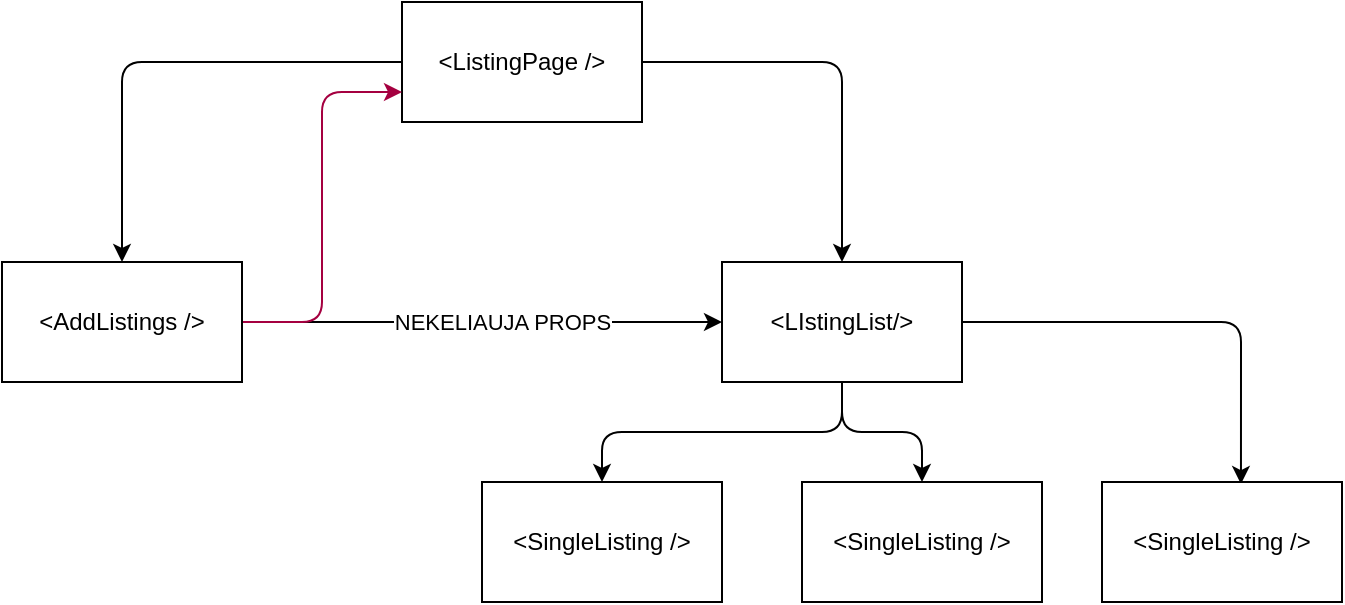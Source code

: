 <mxfile>
    <diagram id="HSY_uGFZdqayJCD7ZKac" name="Page-1">
        <mxGraphModel dx="546" dy="535" grid="1" gridSize="10" guides="1" tooltips="1" connect="1" arrows="1" fold="1" page="1" pageScale="1" pageWidth="850" pageHeight="1100" math="0" shadow="0">
            <root>
                <mxCell id="0"/>
                <mxCell id="1" parent="0"/>
                <mxCell id="8" style="edgeStyle=orthogonalEdgeStyle;html=1;entryX=0.5;entryY=0;entryDx=0;entryDy=0;" edge="1" parent="1" source="2" target="3">
                    <mxGeometry relative="1" as="geometry"/>
                </mxCell>
                <mxCell id="9" style="edgeStyle=orthogonalEdgeStyle;html=1;entryX=0.5;entryY=0;entryDx=0;entryDy=0;" edge="1" parent="1" source="2" target="4">
                    <mxGeometry relative="1" as="geometry"/>
                </mxCell>
                <mxCell id="2" value="&amp;lt;ListingPage /&amp;gt;" style="rounded=0;whiteSpace=wrap;html=1;" vertex="1" parent="1">
                    <mxGeometry x="280" y="40" width="120" height="60" as="geometry"/>
                </mxCell>
                <mxCell id="14" style="edgeStyle=orthogonalEdgeStyle;html=1;" edge="1" parent="1" source="3" target="4">
                    <mxGeometry relative="1" as="geometry"/>
                </mxCell>
                <mxCell id="15" value="NEKELIAUJA PROPS" style="edgeLabel;html=1;align=center;verticalAlign=middle;resizable=0;points=[];" vertex="1" connectable="0" parent="14">
                    <mxGeometry x="-0.175" relative="1" as="geometry">
                        <mxPoint x="31" as="offset"/>
                    </mxGeometry>
                </mxCell>
                <mxCell id="16" style="edgeStyle=orthogonalEdgeStyle;html=1;entryX=0;entryY=0.75;entryDx=0;entryDy=0;fillColor=#d80073;strokeColor=#A50040;" edge="1" parent="1" source="3" target="2">
                    <mxGeometry relative="1" as="geometry"/>
                </mxCell>
                <mxCell id="3" value="&amp;lt;AddListings /&amp;gt;" style="rounded=0;whiteSpace=wrap;html=1;" vertex="1" parent="1">
                    <mxGeometry x="80" y="170" width="120" height="60" as="geometry"/>
                </mxCell>
                <mxCell id="10" style="edgeStyle=orthogonalEdgeStyle;html=1;" edge="1" parent="1" source="4" target="5">
                    <mxGeometry relative="1" as="geometry"/>
                </mxCell>
                <mxCell id="11" style="edgeStyle=orthogonalEdgeStyle;html=1;entryX=0.5;entryY=0;entryDx=0;entryDy=0;" edge="1" parent="1" source="4" target="6">
                    <mxGeometry relative="1" as="geometry"/>
                </mxCell>
                <mxCell id="12" style="edgeStyle=orthogonalEdgeStyle;html=1;entryX=0.579;entryY=0.017;entryDx=0;entryDy=0;entryPerimeter=0;" edge="1" parent="1" source="4" target="7">
                    <mxGeometry relative="1" as="geometry"/>
                </mxCell>
                <mxCell id="4" value="&amp;lt;LIstingList/&amp;gt;" style="rounded=0;whiteSpace=wrap;html=1;" vertex="1" parent="1">
                    <mxGeometry x="440" y="170" width="120" height="60" as="geometry"/>
                </mxCell>
                <mxCell id="5" value="&amp;lt;SingleListing /&amp;gt;" style="rounded=0;whiteSpace=wrap;html=1;" vertex="1" parent="1">
                    <mxGeometry x="320" y="280" width="120" height="60" as="geometry"/>
                </mxCell>
                <mxCell id="6" value="&amp;lt;SingleListing /&amp;gt;" style="rounded=0;whiteSpace=wrap;html=1;" vertex="1" parent="1">
                    <mxGeometry x="480" y="280" width="120" height="60" as="geometry"/>
                </mxCell>
                <mxCell id="7" value="&amp;lt;SingleListing /&amp;gt;" style="rounded=0;whiteSpace=wrap;html=1;" vertex="1" parent="1">
                    <mxGeometry x="630" y="280" width="120" height="60" as="geometry"/>
                </mxCell>
            </root>
        </mxGraphModel>
    </diagram>
</mxfile>
